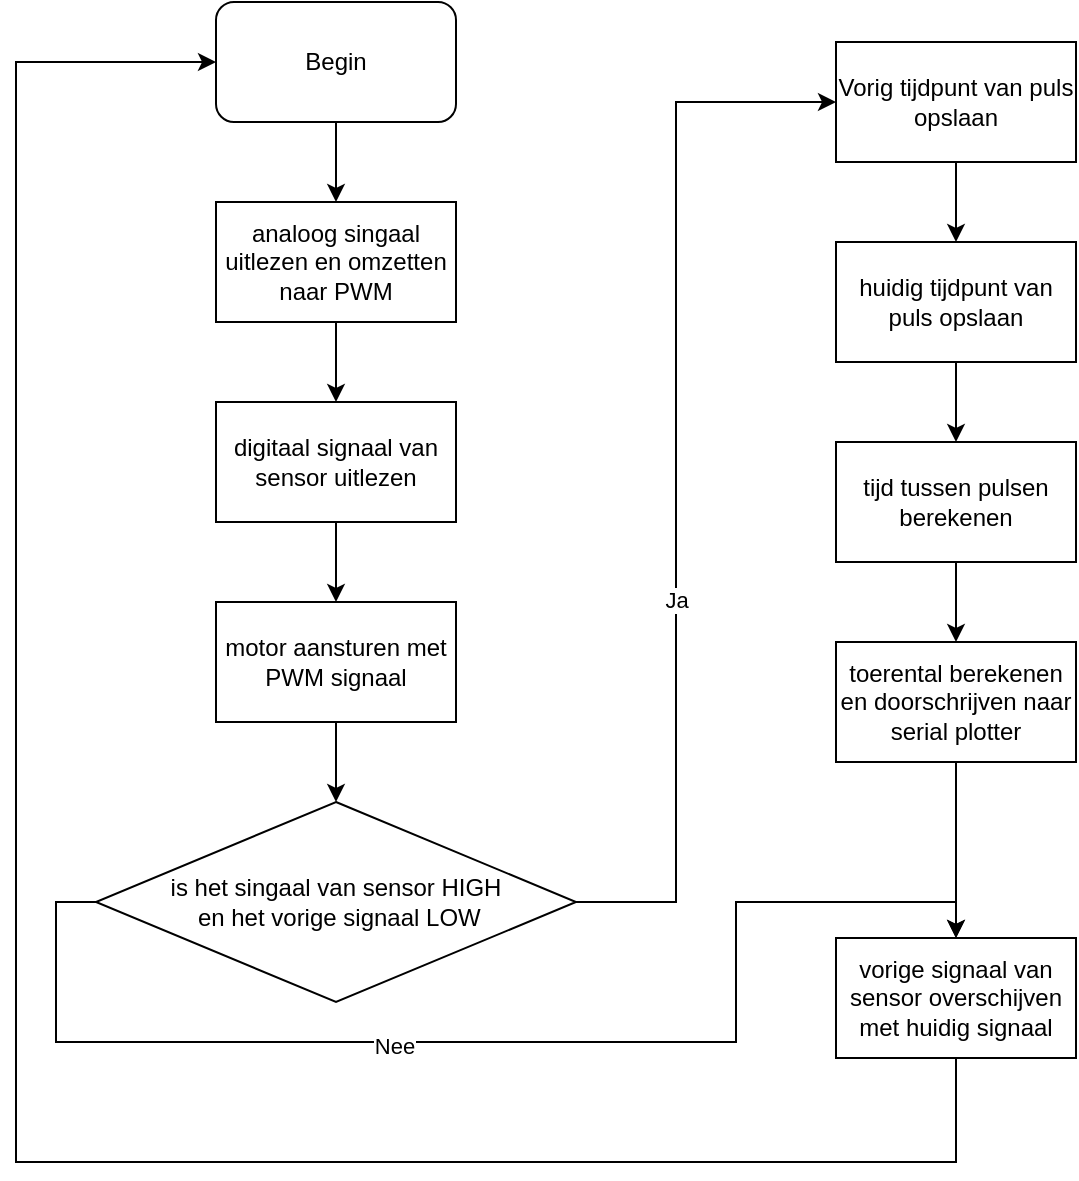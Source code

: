 <mxfile version="24.7.17">
  <diagram name="Page-1" id="O610xQt4wN88I5LGzDCf">
    <mxGraphModel dx="989" dy="577" grid="1" gridSize="10" guides="1" tooltips="1" connect="1" arrows="1" fold="1" page="1" pageScale="1" pageWidth="1654" pageHeight="2336" math="0" shadow="0">
      <root>
        <mxCell id="0" />
        <mxCell id="1" parent="0" />
        <mxCell id="EqVXpXwch5lMKND8Il15-3" value="" style="edgeStyle=orthogonalEdgeStyle;rounded=0;orthogonalLoop=1;jettySize=auto;html=1;" edge="1" parent="1" source="EqVXpXwch5lMKND8Il15-1" target="EqVXpXwch5lMKND8Il15-2">
          <mxGeometry relative="1" as="geometry" />
        </mxCell>
        <mxCell id="EqVXpXwch5lMKND8Il15-1" value="Begin" style="rounded=1;whiteSpace=wrap;html=1;" vertex="1" parent="1">
          <mxGeometry x="660" y="160" width="120" height="60" as="geometry" />
        </mxCell>
        <mxCell id="EqVXpXwch5lMKND8Il15-5" value="" style="edgeStyle=orthogonalEdgeStyle;rounded=0;orthogonalLoop=1;jettySize=auto;html=1;" edge="1" parent="1" source="EqVXpXwch5lMKND8Il15-2" target="EqVXpXwch5lMKND8Il15-4">
          <mxGeometry relative="1" as="geometry" />
        </mxCell>
        <mxCell id="EqVXpXwch5lMKND8Il15-2" value="analoog singaal uitlezen en omzetten naar PWM" style="rounded=0;whiteSpace=wrap;html=1;" vertex="1" parent="1">
          <mxGeometry x="660" y="260" width="120" height="60" as="geometry" />
        </mxCell>
        <mxCell id="EqVXpXwch5lMKND8Il15-7" value="" style="edgeStyle=orthogonalEdgeStyle;rounded=0;orthogonalLoop=1;jettySize=auto;html=1;" edge="1" parent="1" source="EqVXpXwch5lMKND8Il15-4" target="EqVXpXwch5lMKND8Il15-6">
          <mxGeometry relative="1" as="geometry" />
        </mxCell>
        <mxCell id="EqVXpXwch5lMKND8Il15-4" value="digitaal signaal van sensor uitlezen" style="whiteSpace=wrap;html=1;rounded=0;" vertex="1" parent="1">
          <mxGeometry x="660" y="360" width="120" height="60" as="geometry" />
        </mxCell>
        <mxCell id="EqVXpXwch5lMKND8Il15-9" value="" style="edgeStyle=orthogonalEdgeStyle;rounded=0;orthogonalLoop=1;jettySize=auto;html=1;" edge="1" parent="1" source="EqVXpXwch5lMKND8Il15-6" target="EqVXpXwch5lMKND8Il15-8">
          <mxGeometry relative="1" as="geometry" />
        </mxCell>
        <mxCell id="EqVXpXwch5lMKND8Il15-6" value="motor aansturen met PWM signaal" style="whiteSpace=wrap;html=1;rounded=0;" vertex="1" parent="1">
          <mxGeometry x="660" y="460" width="120" height="60" as="geometry" />
        </mxCell>
        <mxCell id="EqVXpXwch5lMKND8Il15-11" value="" style="edgeStyle=orthogonalEdgeStyle;rounded=0;orthogonalLoop=1;jettySize=auto;html=1;" edge="1" parent="1" source="EqVXpXwch5lMKND8Il15-8" target="EqVXpXwch5lMKND8Il15-10">
          <mxGeometry relative="1" as="geometry">
            <Array as="points">
              <mxPoint x="890" y="610" />
              <mxPoint x="890" y="210" />
            </Array>
          </mxGeometry>
        </mxCell>
        <mxCell id="EqVXpXwch5lMKND8Il15-12" value="Ja" style="edgeLabel;html=1;align=center;verticalAlign=middle;resizable=0;points=[];" vertex="1" connectable="0" parent="EqVXpXwch5lMKND8Il15-11">
          <mxGeometry x="-0.24" relative="1" as="geometry">
            <mxPoint as="offset" />
          </mxGeometry>
        </mxCell>
        <mxCell id="EqVXpXwch5lMKND8Il15-21" style="edgeStyle=orthogonalEdgeStyle;rounded=0;orthogonalLoop=1;jettySize=auto;html=1;exitX=0;exitY=0.5;exitDx=0;exitDy=0;entryX=0.5;entryY=0;entryDx=0;entryDy=0;" edge="1" parent="1" source="EqVXpXwch5lMKND8Il15-8" target="EqVXpXwch5lMKND8Il15-19">
          <mxGeometry relative="1" as="geometry">
            <mxPoint x="550" y="1220" as="targetPoint" />
            <Array as="points">
              <mxPoint x="580" y="610" />
              <mxPoint x="580" y="680" />
              <mxPoint x="920" y="680" />
              <mxPoint x="920" y="610" />
              <mxPoint x="1030" y="610" />
            </Array>
          </mxGeometry>
        </mxCell>
        <mxCell id="EqVXpXwch5lMKND8Il15-23" value="Nee" style="edgeLabel;html=1;align=center;verticalAlign=middle;resizable=0;points=[];" vertex="1" connectable="0" parent="EqVXpXwch5lMKND8Il15-21">
          <mxGeometry x="-0.175" y="-2" relative="1" as="geometry">
            <mxPoint as="offset" />
          </mxGeometry>
        </mxCell>
        <mxCell id="EqVXpXwch5lMKND8Il15-8" value="is het singaal van sensor HIGH&lt;div&gt;&amp;nbsp;en het vorige signaal LOW&lt;/div&gt;" style="rhombus;whiteSpace=wrap;html=1;rounded=0;" vertex="1" parent="1">
          <mxGeometry x="600" y="560" width="240" height="100" as="geometry" />
        </mxCell>
        <mxCell id="EqVXpXwch5lMKND8Il15-14" value="" style="edgeStyle=orthogonalEdgeStyle;rounded=0;orthogonalLoop=1;jettySize=auto;html=1;" edge="1" parent="1" source="EqVXpXwch5lMKND8Il15-10" target="EqVXpXwch5lMKND8Il15-13">
          <mxGeometry relative="1" as="geometry" />
        </mxCell>
        <mxCell id="EqVXpXwch5lMKND8Il15-10" value="Vorig tijdpunt van puls opslaan" style="whiteSpace=wrap;html=1;rounded=0;" vertex="1" parent="1">
          <mxGeometry x="970" y="180" width="120" height="60" as="geometry" />
        </mxCell>
        <mxCell id="EqVXpXwch5lMKND8Il15-16" value="" style="edgeStyle=orthogonalEdgeStyle;rounded=0;orthogonalLoop=1;jettySize=auto;html=1;" edge="1" parent="1" source="EqVXpXwch5lMKND8Il15-13" target="EqVXpXwch5lMKND8Il15-15">
          <mxGeometry relative="1" as="geometry" />
        </mxCell>
        <mxCell id="EqVXpXwch5lMKND8Il15-13" value="huidig tijdpunt van puls opslaan" style="whiteSpace=wrap;html=1;rounded=0;" vertex="1" parent="1">
          <mxGeometry x="970" y="280" width="120" height="60" as="geometry" />
        </mxCell>
        <mxCell id="EqVXpXwch5lMKND8Il15-18" value="" style="edgeStyle=orthogonalEdgeStyle;rounded=0;orthogonalLoop=1;jettySize=auto;html=1;" edge="1" parent="1" source="EqVXpXwch5lMKND8Il15-15" target="EqVXpXwch5lMKND8Il15-17">
          <mxGeometry relative="1" as="geometry" />
        </mxCell>
        <mxCell id="EqVXpXwch5lMKND8Il15-15" value="tijd tussen pulsen berekenen" style="whiteSpace=wrap;html=1;rounded=0;" vertex="1" parent="1">
          <mxGeometry x="970" y="380" width="120" height="60" as="geometry" />
        </mxCell>
        <mxCell id="EqVXpXwch5lMKND8Il15-20" value="" style="edgeStyle=orthogonalEdgeStyle;rounded=0;orthogonalLoop=1;jettySize=auto;html=1;" edge="1" parent="1" source="EqVXpXwch5lMKND8Il15-17" target="EqVXpXwch5lMKND8Il15-19">
          <mxGeometry relative="1" as="geometry">
            <Array as="points">
              <mxPoint x="1030" y="590" />
              <mxPoint x="1030" y="590" />
            </Array>
          </mxGeometry>
        </mxCell>
        <mxCell id="EqVXpXwch5lMKND8Il15-17" value="toerental berekenen en doorschrijven naar serial plotter" style="whiteSpace=wrap;html=1;rounded=0;" vertex="1" parent="1">
          <mxGeometry x="970" y="480" width="120" height="60" as="geometry" />
        </mxCell>
        <mxCell id="EqVXpXwch5lMKND8Il15-22" style="edgeStyle=orthogonalEdgeStyle;rounded=0;orthogonalLoop=1;jettySize=auto;html=1;exitX=0.5;exitY=1;exitDx=0;exitDy=0;entryX=0;entryY=0.5;entryDx=0;entryDy=0;" edge="1" parent="1" source="EqVXpXwch5lMKND8Il15-19" target="EqVXpXwch5lMKND8Il15-1">
          <mxGeometry relative="1" as="geometry">
            <Array as="points">
              <mxPoint x="1030" y="740" />
              <mxPoint x="560" y="740" />
              <mxPoint x="560" y="190" />
            </Array>
          </mxGeometry>
        </mxCell>
        <mxCell id="EqVXpXwch5lMKND8Il15-19" value="vorige signaal van sensor overschijven met huidig signaal" style="whiteSpace=wrap;html=1;rounded=0;" vertex="1" parent="1">
          <mxGeometry x="970" y="628" width="120" height="60" as="geometry" />
        </mxCell>
      </root>
    </mxGraphModel>
  </diagram>
</mxfile>
